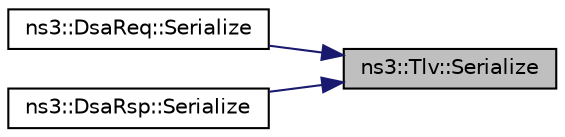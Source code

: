 digraph "ns3::Tlv::Serialize"
{
 // LATEX_PDF_SIZE
  edge [fontname="Helvetica",fontsize="10",labelfontname="Helvetica",labelfontsize="10"];
  node [fontname="Helvetica",fontsize="10",shape=record];
  rankdir="RL";
  Node1 [label="ns3::Tlv::Serialize",height=0.2,width=0.4,color="black", fillcolor="grey75", style="filled", fontcolor="black",tooltip=" "];
  Node1 -> Node2 [dir="back",color="midnightblue",fontsize="10",style="solid",fontname="Helvetica"];
  Node2 [label="ns3::DsaReq::Serialize",height=0.2,width=0.4,color="black", fillcolor="white", style="filled",URL="$classns3_1_1_dsa_req.html#ac9254d544c85ca99280702e239ff4de4",tooltip=" "];
  Node1 -> Node3 [dir="back",color="midnightblue",fontsize="10",style="solid",fontname="Helvetica"];
  Node3 [label="ns3::DsaRsp::Serialize",height=0.2,width=0.4,color="black", fillcolor="white", style="filled",URL="$classns3_1_1_dsa_rsp.html#abd1c32af623f91ebb0c07bf1d13f52bb",tooltip=" "];
}
